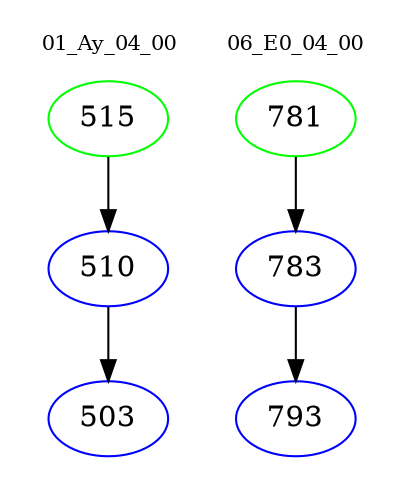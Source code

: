 digraph{
subgraph cluster_0 {
color = white
label = "01_Ay_04_00";
fontsize=10;
T0_515 [label="515", color="green"]
T0_515 -> T0_510 [color="black"]
T0_510 [label="510", color="blue"]
T0_510 -> T0_503 [color="black"]
T0_503 [label="503", color="blue"]
}
subgraph cluster_1 {
color = white
label = "06_E0_04_00";
fontsize=10;
T1_781 [label="781", color="green"]
T1_781 -> T1_783 [color="black"]
T1_783 [label="783", color="blue"]
T1_783 -> T1_793 [color="black"]
T1_793 [label="793", color="blue"]
}
}
